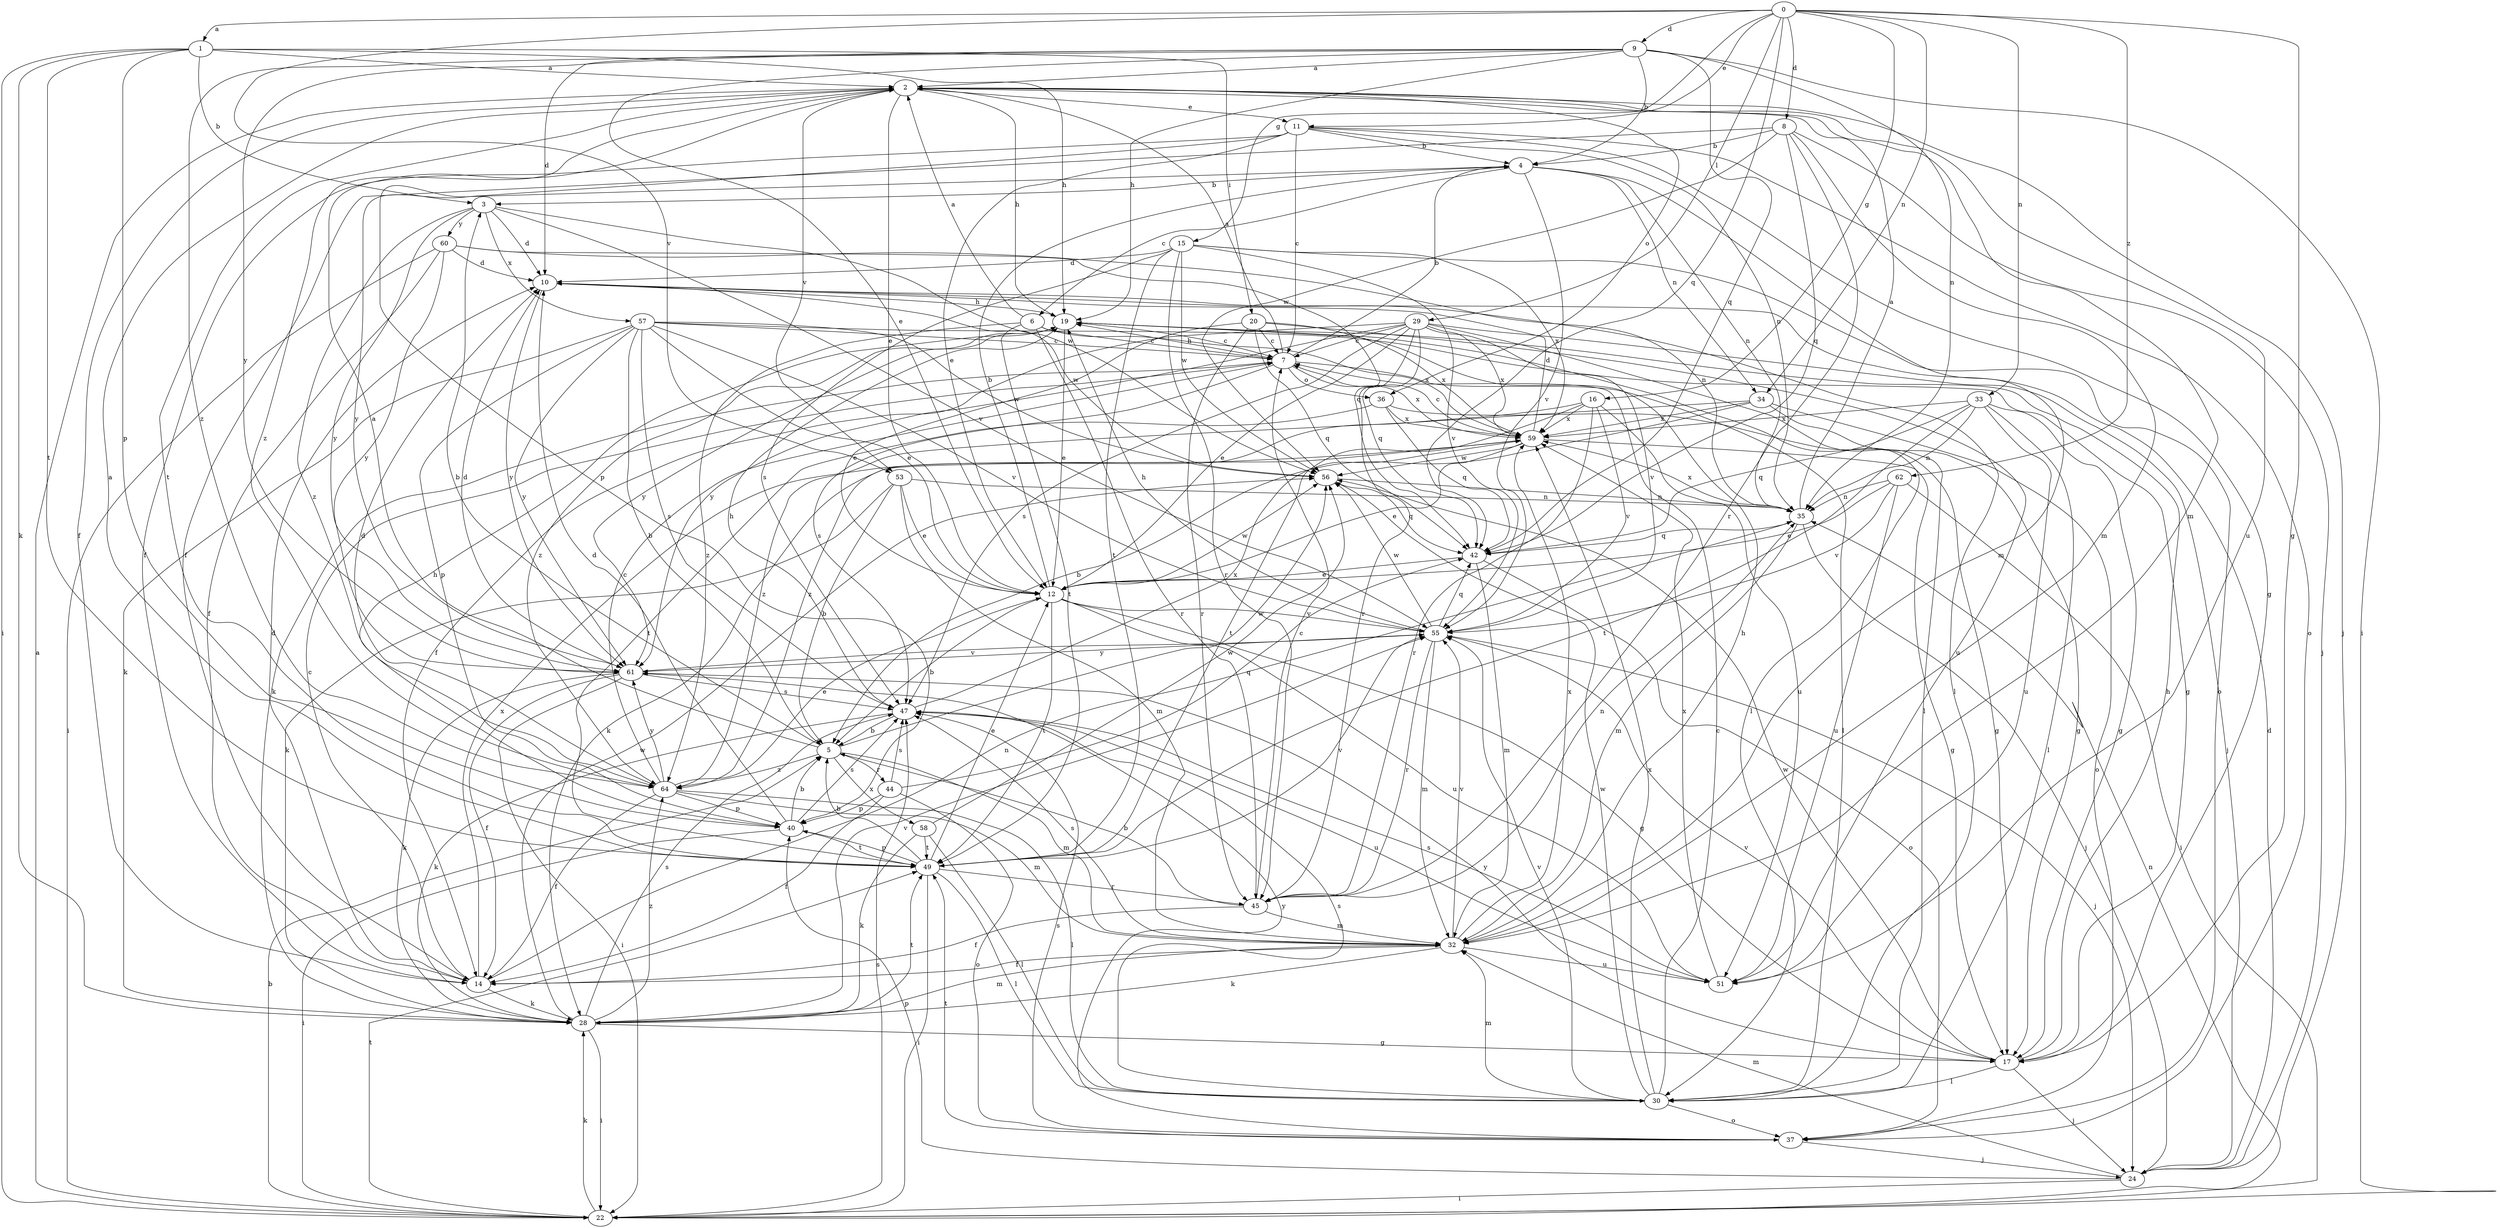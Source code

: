 strict digraph  {
0;
1;
2;
3;
4;
5;
6;
7;
8;
9;
10;
11;
12;
14;
15;
16;
17;
19;
20;
22;
24;
28;
29;
30;
32;
33;
34;
35;
36;
37;
40;
42;
44;
45;
47;
49;
51;
53;
55;
56;
57;
58;
59;
60;
61;
62;
64;
0 -> 1  [label=a];
0 -> 8  [label=d];
0 -> 9  [label=d];
0 -> 11  [label=e];
0 -> 15  [label=g];
0 -> 16  [label=g];
0 -> 17  [label=g];
0 -> 29  [label=l];
0 -> 33  [label=n];
0 -> 34  [label=n];
0 -> 42  [label=q];
0 -> 53  [label=v];
0 -> 62  [label=z];
1 -> 2  [label=a];
1 -> 3  [label=b];
1 -> 19  [label=h];
1 -> 20  [label=i];
1 -> 22  [label=i];
1 -> 28  [label=k];
1 -> 40  [label=p];
1 -> 49  [label=t];
2 -> 11  [label=e];
2 -> 12  [label=e];
2 -> 14  [label=f];
2 -> 19  [label=h];
2 -> 24  [label=j];
2 -> 32  [label=m];
2 -> 36  [label=o];
2 -> 49  [label=t];
2 -> 51  [label=u];
2 -> 53  [label=v];
2 -> 64  [label=z];
3 -> 10  [label=d];
3 -> 55  [label=v];
3 -> 56  [label=w];
3 -> 57  [label=x];
3 -> 60  [label=y];
3 -> 61  [label=y];
3 -> 64  [label=z];
4 -> 3  [label=b];
4 -> 6  [label=c];
4 -> 32  [label=m];
4 -> 34  [label=n];
4 -> 35  [label=n];
4 -> 55  [label=v];
4 -> 61  [label=y];
5 -> 2  [label=a];
5 -> 3  [label=b];
5 -> 32  [label=m];
5 -> 44  [label=r];
5 -> 56  [label=w];
5 -> 58  [label=x];
5 -> 64  [label=z];
6 -> 2  [label=a];
6 -> 7  [label=c];
6 -> 45  [label=r];
6 -> 49  [label=t];
6 -> 59  [label=x];
6 -> 64  [label=z];
7 -> 2  [label=a];
7 -> 4  [label=b];
7 -> 19  [label=h];
7 -> 28  [label=k];
7 -> 30  [label=l];
7 -> 36  [label=o];
7 -> 47  [label=s];
7 -> 59  [label=x];
8 -> 4  [label=b];
8 -> 14  [label=f];
8 -> 24  [label=j];
8 -> 32  [label=m];
8 -> 42  [label=q];
8 -> 45  [label=r];
8 -> 56  [label=w];
9 -> 2  [label=a];
9 -> 4  [label=b];
9 -> 10  [label=d];
9 -> 12  [label=e];
9 -> 19  [label=h];
9 -> 22  [label=i];
9 -> 35  [label=n];
9 -> 42  [label=q];
9 -> 61  [label=y];
9 -> 64  [label=z];
10 -> 19  [label=h];
10 -> 30  [label=l];
10 -> 56  [label=w];
10 -> 61  [label=y];
11 -> 4  [label=b];
11 -> 7  [label=c];
11 -> 12  [label=e];
11 -> 14  [label=f];
11 -> 17  [label=g];
11 -> 35  [label=n];
11 -> 37  [label=o];
11 -> 40  [label=p];
12 -> 4  [label=b];
12 -> 5  [label=b];
12 -> 17  [label=g];
12 -> 49  [label=t];
12 -> 51  [label=u];
12 -> 55  [label=v];
12 -> 56  [label=w];
14 -> 7  [label=c];
14 -> 10  [label=d];
14 -> 28  [label=k];
14 -> 35  [label=n];
14 -> 59  [label=x];
15 -> 10  [label=d];
15 -> 37  [label=o];
15 -> 45  [label=r];
15 -> 47  [label=s];
15 -> 49  [label=t];
15 -> 55  [label=v];
15 -> 56  [label=w];
15 -> 59  [label=x];
16 -> 45  [label=r];
16 -> 49  [label=t];
16 -> 51  [label=u];
16 -> 55  [label=v];
16 -> 59  [label=x];
16 -> 64  [label=z];
17 -> 19  [label=h];
17 -> 24  [label=j];
17 -> 30  [label=l];
17 -> 55  [label=v];
17 -> 56  [label=w];
17 -> 61  [label=y];
19 -> 7  [label=c];
19 -> 12  [label=e];
19 -> 30  [label=l];
19 -> 61  [label=y];
19 -> 64  [label=z];
20 -> 7  [label=c];
20 -> 12  [label=e];
20 -> 42  [label=q];
20 -> 45  [label=r];
20 -> 51  [label=u];
20 -> 59  [label=x];
22 -> 2  [label=a];
22 -> 5  [label=b];
22 -> 28  [label=k];
22 -> 35  [label=n];
22 -> 47  [label=s];
22 -> 49  [label=t];
24 -> 10  [label=d];
24 -> 22  [label=i];
24 -> 32  [label=m];
24 -> 40  [label=p];
28 -> 17  [label=g];
28 -> 22  [label=i];
28 -> 32  [label=m];
28 -> 47  [label=s];
28 -> 49  [label=t];
28 -> 55  [label=v];
28 -> 56  [label=w];
28 -> 64  [label=z];
29 -> 7  [label=c];
29 -> 12  [label=e];
29 -> 14  [label=f];
29 -> 24  [label=j];
29 -> 30  [label=l];
29 -> 42  [label=q];
29 -> 45  [label=r];
29 -> 47  [label=s];
29 -> 55  [label=v];
29 -> 59  [label=x];
29 -> 61  [label=y];
30 -> 7  [label=c];
30 -> 32  [label=m];
30 -> 37  [label=o];
30 -> 47  [label=s];
30 -> 55  [label=v];
30 -> 56  [label=w];
30 -> 59  [label=x];
32 -> 14  [label=f];
32 -> 19  [label=h];
32 -> 28  [label=k];
32 -> 47  [label=s];
32 -> 51  [label=u];
32 -> 55  [label=v];
32 -> 59  [label=x];
33 -> 17  [label=g];
33 -> 30  [label=l];
33 -> 35  [label=n];
33 -> 42  [label=q];
33 -> 49  [label=t];
33 -> 51  [label=u];
33 -> 59  [label=x];
34 -> 5  [label=b];
34 -> 17  [label=g];
34 -> 37  [label=o];
34 -> 59  [label=x];
34 -> 64  [label=z];
35 -> 2  [label=a];
35 -> 24  [label=j];
35 -> 32  [label=m];
35 -> 42  [label=q];
35 -> 59  [label=x];
36 -> 17  [label=g];
36 -> 42  [label=q];
36 -> 49  [label=t];
36 -> 59  [label=x];
37 -> 24  [label=j];
37 -> 47  [label=s];
37 -> 49  [label=t];
37 -> 61  [label=y];
40 -> 5  [label=b];
40 -> 10  [label=d];
40 -> 19  [label=h];
40 -> 22  [label=i];
40 -> 47  [label=s];
40 -> 49  [label=t];
42 -> 12  [label=e];
42 -> 32  [label=m];
42 -> 37  [label=o];
44 -> 14  [label=f];
44 -> 37  [label=o];
44 -> 40  [label=p];
44 -> 42  [label=q];
44 -> 47  [label=s];
45 -> 5  [label=b];
45 -> 7  [label=c];
45 -> 14  [label=f];
45 -> 32  [label=m];
45 -> 35  [label=n];
47 -> 5  [label=b];
47 -> 19  [label=h];
47 -> 28  [label=k];
47 -> 51  [label=u];
47 -> 59  [label=x];
49 -> 2  [label=a];
49 -> 5  [label=b];
49 -> 12  [label=e];
49 -> 22  [label=i];
49 -> 30  [label=l];
49 -> 40  [label=p];
49 -> 45  [label=r];
49 -> 55  [label=v];
51 -> 47  [label=s];
51 -> 59  [label=x];
53 -> 5  [label=b];
53 -> 12  [label=e];
53 -> 28  [label=k];
53 -> 32  [label=m];
53 -> 35  [label=n];
55 -> 19  [label=h];
55 -> 24  [label=j];
55 -> 32  [label=m];
55 -> 42  [label=q];
55 -> 45  [label=r];
55 -> 56  [label=w];
55 -> 61  [label=y];
56 -> 35  [label=n];
56 -> 42  [label=q];
57 -> 5  [label=b];
57 -> 7  [label=c];
57 -> 12  [label=e];
57 -> 17  [label=g];
57 -> 28  [label=k];
57 -> 40  [label=p];
57 -> 47  [label=s];
57 -> 55  [label=v];
57 -> 56  [label=w];
57 -> 61  [label=y];
58 -> 28  [label=k];
58 -> 30  [label=l];
58 -> 49  [label=t];
58 -> 56  [label=w];
59 -> 7  [label=c];
59 -> 10  [label=d];
59 -> 12  [label=e];
59 -> 17  [label=g];
59 -> 28  [label=k];
59 -> 56  [label=w];
60 -> 10  [label=d];
60 -> 14  [label=f];
60 -> 22  [label=i];
60 -> 35  [label=n];
60 -> 42  [label=q];
60 -> 61  [label=y];
61 -> 10  [label=d];
61 -> 14  [label=f];
61 -> 22  [label=i];
61 -> 28  [label=k];
61 -> 47  [label=s];
61 -> 55  [label=v];
62 -> 12  [label=e];
62 -> 22  [label=i];
62 -> 35  [label=n];
62 -> 51  [label=u];
62 -> 55  [label=v];
64 -> 7  [label=c];
64 -> 10  [label=d];
64 -> 12  [label=e];
64 -> 14  [label=f];
64 -> 30  [label=l];
64 -> 32  [label=m];
64 -> 40  [label=p];
64 -> 61  [label=y];
}
